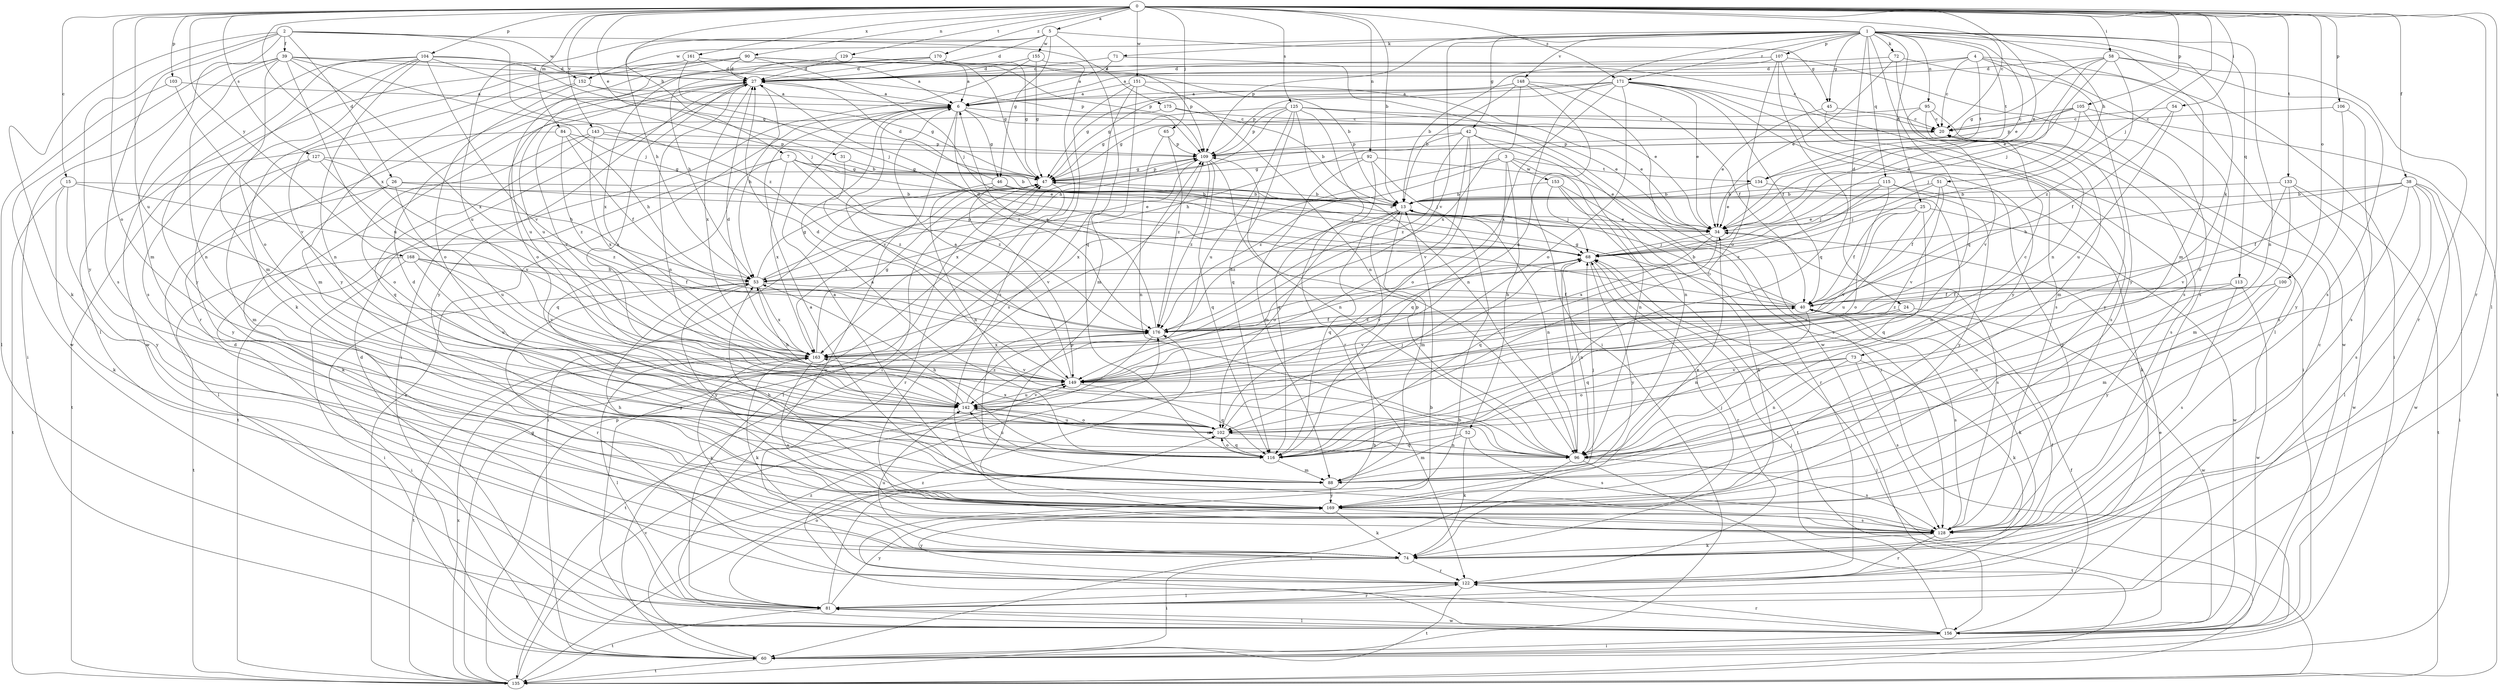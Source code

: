 strict digraph  {
0;
1;
2;
3;
4;
5;
6;
7;
13;
15;
20;
24;
25;
26;
27;
31;
34;
38;
39;
40;
42;
45;
46;
47;
51;
52;
53;
54;
58;
60;
65;
68;
71;
72;
73;
74;
81;
84;
88;
90;
92;
95;
96;
100;
102;
103;
104;
105;
106;
107;
109;
113;
115;
116;
122;
125;
127;
128;
129;
133;
134;
135;
142;
143;
148;
149;
151;
152;
153;
155;
156;
161;
163;
168;
169;
170;
171;
175;
176;
0 -> 5  [label=a];
0 -> 7  [label=b];
0 -> 13  [label=b];
0 -> 15  [label=c];
0 -> 20  [label=c];
0 -> 31  [label=e];
0 -> 34  [label=e];
0 -> 38  [label=f];
0 -> 54  [label=i];
0 -> 58  [label=i];
0 -> 65  [label=j];
0 -> 68  [label=j];
0 -> 81  [label=l];
0 -> 84  [label=m];
0 -> 90  [label=n];
0 -> 92  [label=n];
0 -> 100  [label=o];
0 -> 102  [label=o];
0 -> 103  [label=p];
0 -> 104  [label=p];
0 -> 105  [label=p];
0 -> 106  [label=p];
0 -> 122  [label=r];
0 -> 125  [label=s];
0 -> 127  [label=s];
0 -> 129  [label=t];
0 -> 133  [label=t];
0 -> 142  [label=u];
0 -> 143  [label=v];
0 -> 151  [label=w];
0 -> 161  [label=x];
0 -> 163  [label=x];
0 -> 168  [label=y];
0 -> 170  [label=z];
0 -> 171  [label=z];
1 -> 24  [label=d];
1 -> 25  [label=d];
1 -> 34  [label=e];
1 -> 42  [label=g];
1 -> 45  [label=g];
1 -> 51  [label=h];
1 -> 60  [label=i];
1 -> 71  [label=k];
1 -> 72  [label=k];
1 -> 73  [label=k];
1 -> 88  [label=m];
1 -> 95  [label=n];
1 -> 96  [label=n];
1 -> 107  [label=p];
1 -> 109  [label=p];
1 -> 113  [label=q];
1 -> 115  [label=q];
1 -> 116  [label=q];
1 -> 134  [label=t];
1 -> 148  [label=v];
1 -> 149  [label=v];
1 -> 152  [label=w];
1 -> 171  [label=z];
2 -> 26  [label=d];
2 -> 39  [label=f];
2 -> 74  [label=k];
2 -> 88  [label=m];
2 -> 128  [label=s];
2 -> 152  [label=w];
2 -> 169  [label=y];
2 -> 175  [label=z];
2 -> 176  [label=z];
3 -> 52  [label=h];
3 -> 96  [label=n];
3 -> 116  [label=q];
3 -> 134  [label=t];
3 -> 153  [label=w];
3 -> 163  [label=x];
3 -> 176  [label=z];
4 -> 6  [label=a];
4 -> 20  [label=c];
4 -> 27  [label=d];
4 -> 60  [label=i];
4 -> 128  [label=s];
4 -> 134  [label=t];
4 -> 169  [label=y];
5 -> 27  [label=d];
5 -> 45  [label=g];
5 -> 46  [label=g];
5 -> 53  [label=h];
5 -> 116  [label=q];
5 -> 142  [label=u];
5 -> 155  [label=w];
6 -> 20  [label=c];
6 -> 34  [label=e];
6 -> 46  [label=g];
6 -> 149  [label=v];
6 -> 156  [label=w];
6 -> 176  [label=z];
7 -> 13  [label=b];
7 -> 34  [label=e];
7 -> 47  [label=g];
7 -> 116  [label=q];
7 -> 135  [label=t];
7 -> 163  [label=x];
7 -> 176  [label=z];
13 -> 34  [label=e];
13 -> 88  [label=m];
13 -> 96  [label=n];
13 -> 102  [label=o];
13 -> 116  [label=q];
13 -> 176  [label=z];
15 -> 13  [label=b];
15 -> 74  [label=k];
15 -> 135  [label=t];
15 -> 169  [label=y];
15 -> 176  [label=z];
20 -> 109  [label=p];
20 -> 128  [label=s];
24 -> 116  [label=q];
24 -> 156  [label=w];
24 -> 176  [label=z];
25 -> 34  [label=e];
25 -> 40  [label=f];
25 -> 116  [label=q];
25 -> 142  [label=u];
25 -> 149  [label=v];
25 -> 156  [label=w];
26 -> 13  [label=b];
26 -> 34  [label=e];
26 -> 74  [label=k];
26 -> 81  [label=l];
26 -> 142  [label=u];
27 -> 6  [label=a];
27 -> 53  [label=h];
27 -> 96  [label=n];
27 -> 102  [label=o];
27 -> 142  [label=u];
27 -> 163  [label=x];
27 -> 169  [label=y];
31 -> 47  [label=g];
31 -> 176  [label=z];
34 -> 68  [label=j];
34 -> 116  [label=q];
34 -> 128  [label=s];
34 -> 163  [label=x];
38 -> 13  [label=b];
38 -> 40  [label=f];
38 -> 53  [label=h];
38 -> 60  [label=i];
38 -> 81  [label=l];
38 -> 96  [label=n];
38 -> 128  [label=s];
38 -> 156  [label=w];
39 -> 27  [label=d];
39 -> 60  [label=i];
39 -> 68  [label=j];
39 -> 96  [label=n];
39 -> 102  [label=o];
39 -> 109  [label=p];
39 -> 142  [label=u];
39 -> 156  [label=w];
39 -> 163  [label=x];
40 -> 13  [label=b];
40 -> 27  [label=d];
40 -> 47  [label=g];
40 -> 74  [label=k];
40 -> 96  [label=n];
40 -> 128  [label=s];
40 -> 149  [label=v];
40 -> 176  [label=z];
42 -> 53  [label=h];
42 -> 96  [label=n];
42 -> 102  [label=o];
42 -> 109  [label=p];
42 -> 128  [label=s];
42 -> 149  [label=v];
42 -> 176  [label=z];
45 -> 20  [label=c];
45 -> 34  [label=e];
45 -> 128  [label=s];
46 -> 13  [label=b];
46 -> 27  [label=d];
46 -> 34  [label=e];
46 -> 68  [label=j];
46 -> 96  [label=n];
46 -> 149  [label=v];
47 -> 13  [label=b];
47 -> 60  [label=i];
47 -> 81  [label=l];
47 -> 109  [label=p];
47 -> 122  [label=r];
47 -> 163  [label=x];
51 -> 13  [label=b];
51 -> 40  [label=f];
51 -> 68  [label=j];
51 -> 149  [label=v];
51 -> 169  [label=y];
52 -> 74  [label=k];
52 -> 88  [label=m];
52 -> 116  [label=q];
52 -> 128  [label=s];
53 -> 40  [label=f];
53 -> 47  [label=g];
53 -> 60  [label=i];
53 -> 109  [label=p];
53 -> 122  [label=r];
53 -> 163  [label=x];
53 -> 169  [label=y];
54 -> 20  [label=c];
54 -> 40  [label=f];
54 -> 142  [label=u];
58 -> 27  [label=d];
58 -> 34  [label=e];
58 -> 47  [label=g];
58 -> 68  [label=j];
58 -> 122  [label=r];
58 -> 128  [label=s];
58 -> 176  [label=z];
60 -> 135  [label=t];
60 -> 176  [label=z];
65 -> 96  [label=n];
65 -> 109  [label=p];
65 -> 176  [label=z];
68 -> 53  [label=h];
68 -> 96  [label=n];
68 -> 122  [label=r];
68 -> 149  [label=v];
68 -> 169  [label=y];
71 -> 6  [label=a];
71 -> 27  [label=d];
71 -> 156  [label=w];
72 -> 27  [label=d];
72 -> 34  [label=e];
72 -> 96  [label=n];
72 -> 156  [label=w];
73 -> 74  [label=k];
73 -> 96  [label=n];
73 -> 102  [label=o];
73 -> 128  [label=s];
73 -> 149  [label=v];
74 -> 20  [label=c];
74 -> 60  [label=i];
74 -> 68  [label=j];
74 -> 122  [label=r];
74 -> 142  [label=u];
74 -> 163  [label=x];
81 -> 13  [label=b];
81 -> 27  [label=d];
81 -> 102  [label=o];
81 -> 122  [label=r];
81 -> 135  [label=t];
81 -> 156  [label=w];
81 -> 169  [label=y];
84 -> 40  [label=f];
84 -> 53  [label=h];
84 -> 109  [label=p];
84 -> 135  [label=t];
84 -> 176  [label=z];
88 -> 6  [label=a];
88 -> 27  [label=d];
88 -> 68  [label=j];
88 -> 169  [label=y];
90 -> 6  [label=a];
90 -> 27  [label=d];
90 -> 47  [label=g];
90 -> 68  [label=j];
90 -> 74  [label=k];
90 -> 109  [label=p];
90 -> 142  [label=u];
90 -> 169  [label=y];
92 -> 34  [label=e];
92 -> 47  [label=g];
92 -> 68  [label=j];
92 -> 88  [label=m];
92 -> 116  [label=q];
95 -> 20  [label=c];
95 -> 47  [label=g];
95 -> 88  [label=m];
95 -> 149  [label=v];
95 -> 169  [label=y];
96 -> 60  [label=i];
96 -> 68  [label=j];
96 -> 109  [label=p];
96 -> 128  [label=s];
96 -> 135  [label=t];
100 -> 40  [label=f];
100 -> 88  [label=m];
100 -> 169  [label=y];
100 -> 176  [label=z];
102 -> 68  [label=j];
102 -> 96  [label=n];
102 -> 116  [label=q];
102 -> 142  [label=u];
102 -> 163  [label=x];
103 -> 6  [label=a];
103 -> 81  [label=l];
103 -> 149  [label=v];
104 -> 27  [label=d];
104 -> 47  [label=g];
104 -> 68  [label=j];
104 -> 88  [label=m];
104 -> 96  [label=n];
104 -> 128  [label=s];
104 -> 149  [label=v];
104 -> 156  [label=w];
104 -> 169  [label=y];
105 -> 20  [label=c];
105 -> 34  [label=e];
105 -> 68  [label=j];
105 -> 102  [label=o];
105 -> 109  [label=p];
105 -> 135  [label=t];
106 -> 20  [label=c];
106 -> 128  [label=s];
106 -> 169  [label=y];
107 -> 13  [label=b];
107 -> 27  [label=d];
107 -> 81  [label=l];
107 -> 102  [label=o];
107 -> 116  [label=q];
107 -> 128  [label=s];
109 -> 47  [label=g];
109 -> 96  [label=n];
109 -> 116  [label=q];
109 -> 163  [label=x];
109 -> 176  [label=z];
113 -> 40  [label=f];
113 -> 96  [label=n];
113 -> 128  [label=s];
113 -> 156  [label=w];
115 -> 13  [label=b];
115 -> 68  [label=j];
115 -> 74  [label=k];
115 -> 102  [label=o];
115 -> 169  [label=y];
115 -> 176  [label=z];
116 -> 6  [label=a];
116 -> 53  [label=h];
116 -> 88  [label=m];
116 -> 102  [label=o];
116 -> 142  [label=u];
122 -> 40  [label=f];
122 -> 81  [label=l];
122 -> 135  [label=t];
122 -> 169  [label=y];
125 -> 20  [label=c];
125 -> 34  [label=e];
125 -> 47  [label=g];
125 -> 53  [label=h];
125 -> 96  [label=n];
125 -> 109  [label=p];
125 -> 116  [label=q];
125 -> 122  [label=r];
125 -> 142  [label=u];
127 -> 47  [label=g];
127 -> 53  [label=h];
127 -> 88  [label=m];
127 -> 149  [label=v];
127 -> 169  [label=y];
128 -> 53  [label=h];
128 -> 74  [label=k];
128 -> 109  [label=p];
128 -> 122  [label=r];
129 -> 13  [label=b];
129 -> 27  [label=d];
129 -> 163  [label=x];
133 -> 13  [label=b];
133 -> 88  [label=m];
133 -> 135  [label=t];
133 -> 149  [label=v];
133 -> 156  [label=w];
134 -> 13  [label=b];
134 -> 34  [label=e];
134 -> 96  [label=n];
135 -> 6  [label=a];
135 -> 13  [label=b];
135 -> 47  [label=g];
135 -> 68  [label=j];
135 -> 109  [label=p];
135 -> 149  [label=v];
135 -> 163  [label=x];
142 -> 53  [label=h];
142 -> 96  [label=n];
142 -> 102  [label=o];
142 -> 149  [label=v];
142 -> 176  [label=z];
143 -> 13  [label=b];
143 -> 102  [label=o];
143 -> 109  [label=p];
143 -> 116  [label=q];
143 -> 163  [label=x];
148 -> 6  [label=a];
148 -> 13  [label=b];
148 -> 40  [label=f];
148 -> 47  [label=g];
148 -> 60  [label=i];
148 -> 142  [label=u];
148 -> 163  [label=x];
149 -> 6  [label=a];
149 -> 20  [label=c];
149 -> 27  [label=d];
149 -> 116  [label=q];
149 -> 142  [label=u];
151 -> 6  [label=a];
151 -> 34  [label=e];
151 -> 60  [label=i];
151 -> 88  [label=m];
151 -> 96  [label=n];
151 -> 128  [label=s];
152 -> 6  [label=a];
152 -> 47  [label=g];
152 -> 88  [label=m];
152 -> 102  [label=o];
153 -> 13  [label=b];
153 -> 68  [label=j];
153 -> 74  [label=k];
153 -> 122  [label=r];
153 -> 135  [label=t];
155 -> 27  [label=d];
155 -> 47  [label=g];
155 -> 60  [label=i];
155 -> 128  [label=s];
156 -> 13  [label=b];
156 -> 27  [label=d];
156 -> 34  [label=e];
156 -> 40  [label=f];
156 -> 47  [label=g];
156 -> 60  [label=i];
156 -> 68  [label=j];
156 -> 81  [label=l];
156 -> 122  [label=r];
156 -> 176  [label=z];
161 -> 6  [label=a];
161 -> 27  [label=d];
161 -> 68  [label=j];
161 -> 81  [label=l];
163 -> 27  [label=d];
163 -> 47  [label=g];
163 -> 74  [label=k];
163 -> 81  [label=l];
163 -> 128  [label=s];
163 -> 135  [label=t];
163 -> 149  [label=v];
168 -> 40  [label=f];
168 -> 53  [label=h];
168 -> 60  [label=i];
168 -> 135  [label=t];
168 -> 142  [label=u];
168 -> 149  [label=v];
169 -> 6  [label=a];
169 -> 34  [label=e];
169 -> 53  [label=h];
169 -> 74  [label=k];
169 -> 128  [label=s];
170 -> 20  [label=c];
170 -> 27  [label=d];
170 -> 47  [label=g];
170 -> 53  [label=h];
170 -> 109  [label=p];
170 -> 122  [label=r];
170 -> 142  [label=u];
171 -> 6  [label=a];
171 -> 34  [label=e];
171 -> 40  [label=f];
171 -> 47  [label=g];
171 -> 60  [label=i];
171 -> 102  [label=o];
171 -> 109  [label=p];
171 -> 128  [label=s];
171 -> 163  [label=x];
171 -> 169  [label=y];
175 -> 13  [label=b];
175 -> 20  [label=c];
175 -> 149  [label=v];
176 -> 6  [label=a];
176 -> 40  [label=f];
176 -> 135  [label=t];
176 -> 163  [label=x];
}
